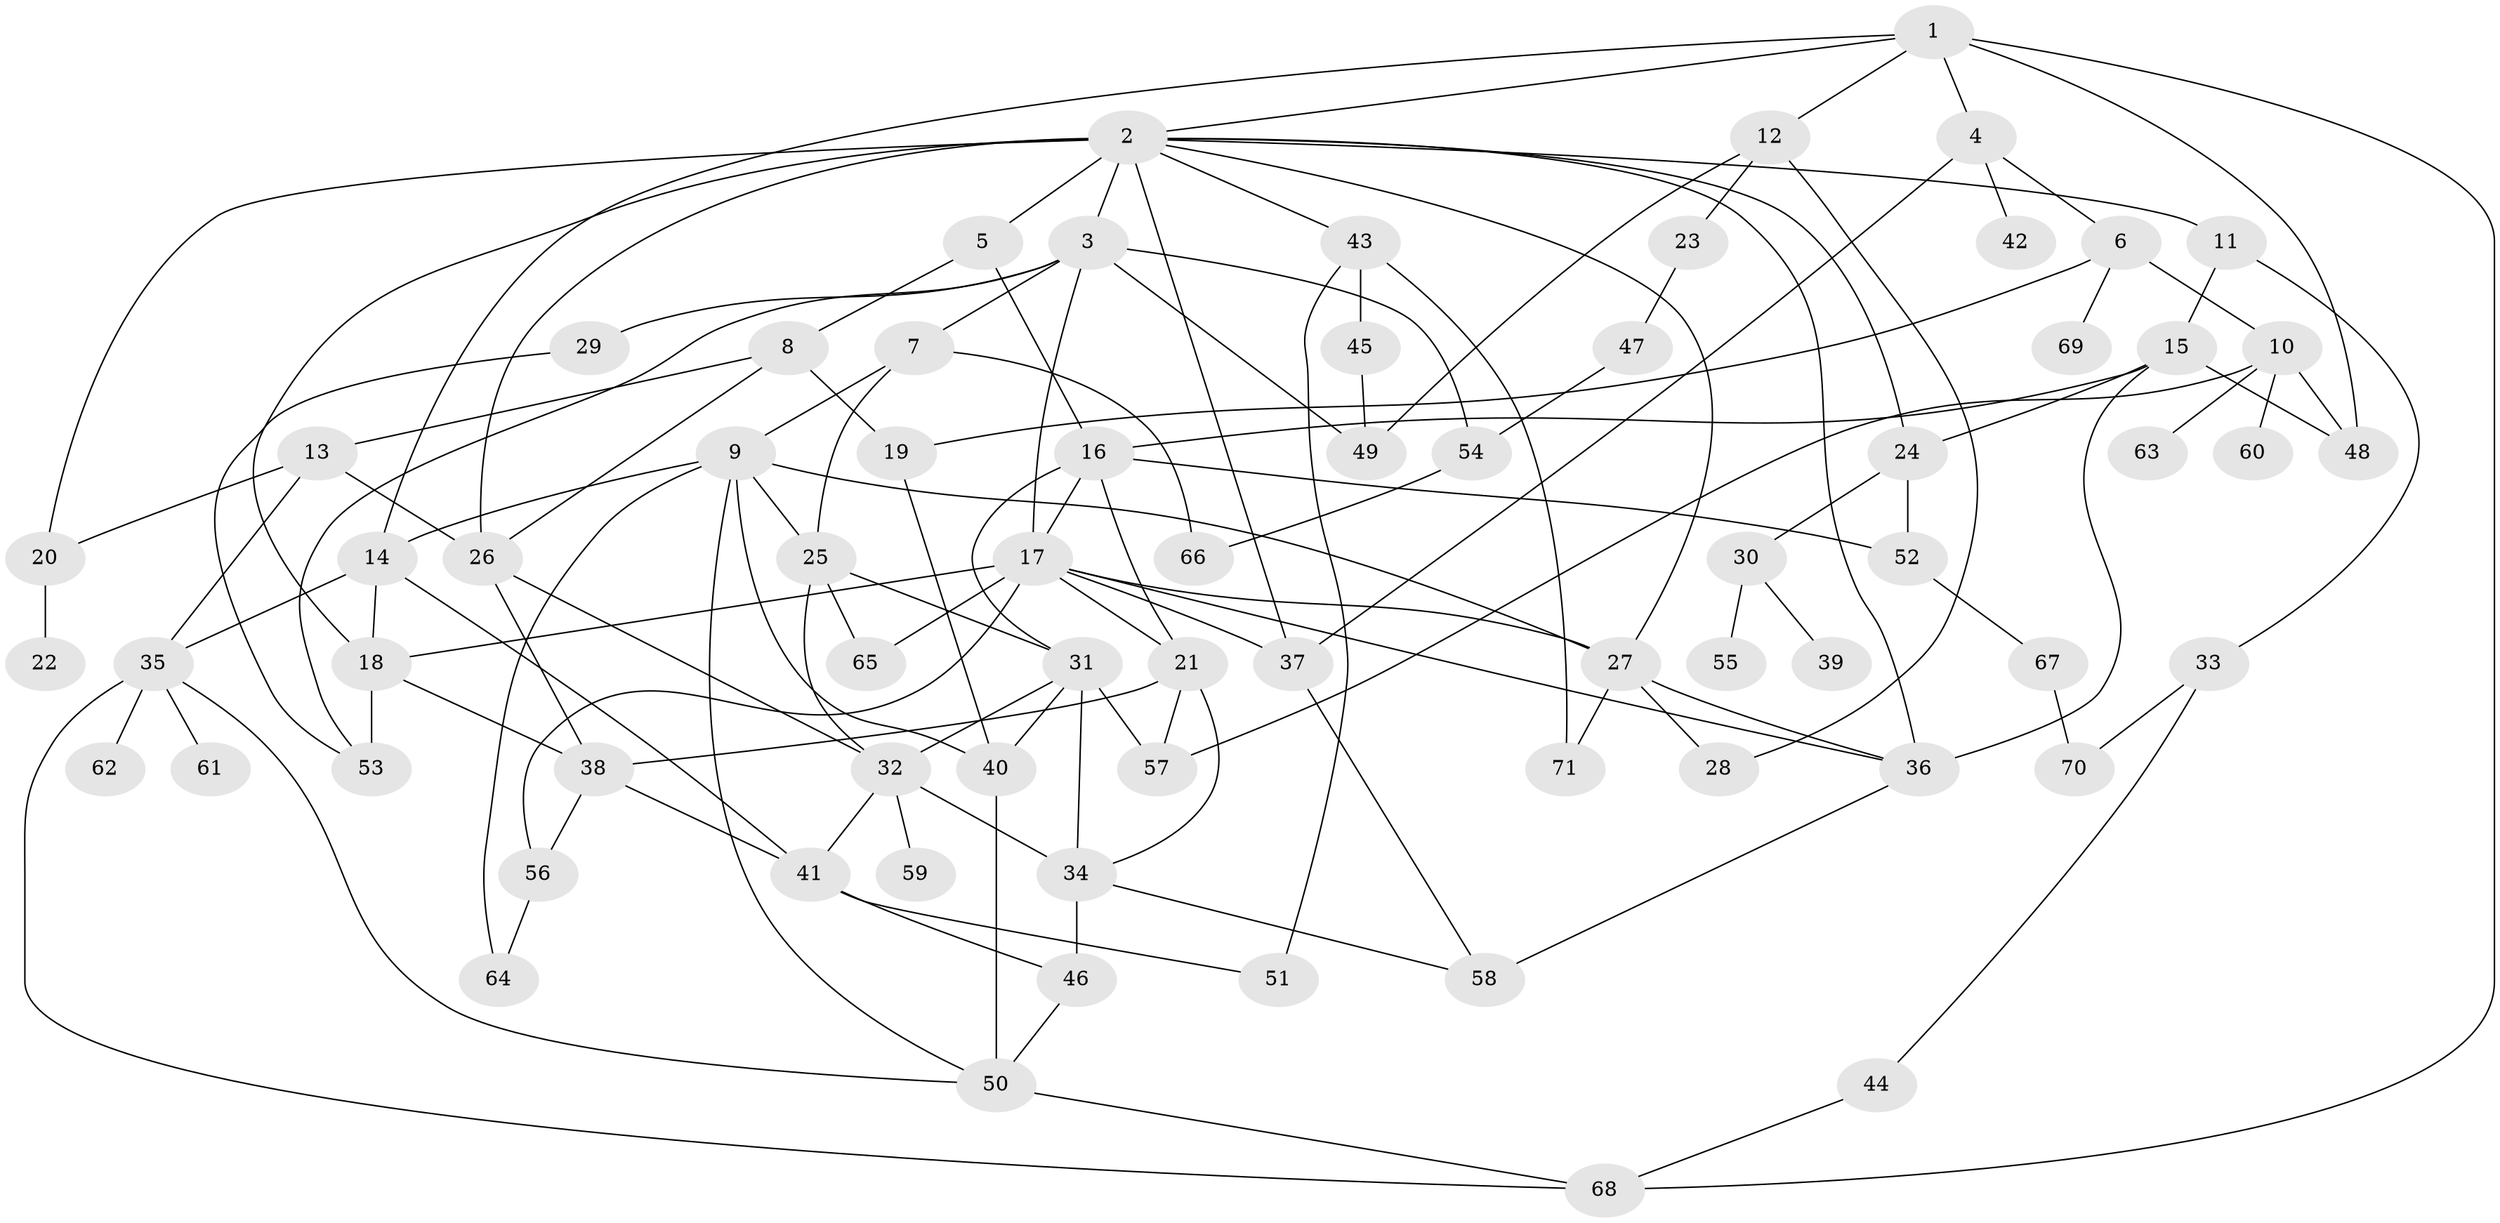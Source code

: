 // original degree distribution, {7: 0.014184397163120567, 6: 0.03546099290780142, 8: 0.014184397163120567, 4: 0.1702127659574468, 5: 0.07801418439716312, 3: 0.24822695035460993, 2: 0.22695035460992907, 1: 0.2127659574468085}
// Generated by graph-tools (version 1.1) at 2025/34/03/09/25 02:34:23]
// undirected, 71 vertices, 128 edges
graph export_dot {
graph [start="1"]
  node [color=gray90,style=filled];
  1;
  2;
  3;
  4;
  5;
  6;
  7;
  8;
  9;
  10;
  11;
  12;
  13;
  14;
  15;
  16;
  17;
  18;
  19;
  20;
  21;
  22;
  23;
  24;
  25;
  26;
  27;
  28;
  29;
  30;
  31;
  32;
  33;
  34;
  35;
  36;
  37;
  38;
  39;
  40;
  41;
  42;
  43;
  44;
  45;
  46;
  47;
  48;
  49;
  50;
  51;
  52;
  53;
  54;
  55;
  56;
  57;
  58;
  59;
  60;
  61;
  62;
  63;
  64;
  65;
  66;
  67;
  68;
  69;
  70;
  71;
  1 -- 2 [weight=1.0];
  1 -- 4 [weight=1.0];
  1 -- 12 [weight=1.0];
  1 -- 14 [weight=1.0];
  1 -- 48 [weight=1.0];
  1 -- 68 [weight=1.0];
  2 -- 3 [weight=1.0];
  2 -- 5 [weight=4.0];
  2 -- 11 [weight=1.0];
  2 -- 18 [weight=1.0];
  2 -- 20 [weight=1.0];
  2 -- 24 [weight=1.0];
  2 -- 26 [weight=1.0];
  2 -- 27 [weight=1.0];
  2 -- 36 [weight=2.0];
  2 -- 37 [weight=1.0];
  2 -- 43 [weight=1.0];
  3 -- 7 [weight=1.0];
  3 -- 17 [weight=1.0];
  3 -- 29 [weight=1.0];
  3 -- 49 [weight=1.0];
  3 -- 53 [weight=1.0];
  3 -- 54 [weight=1.0];
  4 -- 6 [weight=1.0];
  4 -- 37 [weight=1.0];
  4 -- 42 [weight=1.0];
  5 -- 8 [weight=1.0];
  5 -- 16 [weight=1.0];
  6 -- 10 [weight=1.0];
  6 -- 19 [weight=1.0];
  6 -- 69 [weight=1.0];
  7 -- 9 [weight=1.0];
  7 -- 25 [weight=1.0];
  7 -- 66 [weight=1.0];
  8 -- 13 [weight=1.0];
  8 -- 19 [weight=1.0];
  8 -- 26 [weight=1.0];
  9 -- 14 [weight=1.0];
  9 -- 25 [weight=1.0];
  9 -- 27 [weight=1.0];
  9 -- 40 [weight=1.0];
  9 -- 50 [weight=1.0];
  9 -- 64 [weight=1.0];
  10 -- 48 [weight=1.0];
  10 -- 57 [weight=1.0];
  10 -- 60 [weight=1.0];
  10 -- 63 [weight=1.0];
  11 -- 15 [weight=1.0];
  11 -- 33 [weight=1.0];
  12 -- 23 [weight=1.0];
  12 -- 28 [weight=1.0];
  12 -- 49 [weight=1.0];
  13 -- 20 [weight=1.0];
  13 -- 26 [weight=1.0];
  13 -- 35 [weight=1.0];
  14 -- 18 [weight=1.0];
  14 -- 35 [weight=1.0];
  14 -- 41 [weight=1.0];
  15 -- 16 [weight=1.0];
  15 -- 24 [weight=1.0];
  15 -- 36 [weight=1.0];
  15 -- 48 [weight=1.0];
  16 -- 17 [weight=1.0];
  16 -- 21 [weight=1.0];
  16 -- 31 [weight=1.0];
  16 -- 52 [weight=1.0];
  17 -- 18 [weight=1.0];
  17 -- 21 [weight=1.0];
  17 -- 27 [weight=1.0];
  17 -- 36 [weight=1.0];
  17 -- 37 [weight=1.0];
  17 -- 56 [weight=1.0];
  17 -- 65 [weight=1.0];
  18 -- 38 [weight=1.0];
  18 -- 53 [weight=1.0];
  19 -- 40 [weight=1.0];
  20 -- 22 [weight=1.0];
  21 -- 34 [weight=1.0];
  21 -- 38 [weight=1.0];
  21 -- 57 [weight=1.0];
  23 -- 47 [weight=1.0];
  24 -- 30 [weight=1.0];
  24 -- 52 [weight=1.0];
  25 -- 31 [weight=2.0];
  25 -- 32 [weight=2.0];
  25 -- 65 [weight=1.0];
  26 -- 32 [weight=1.0];
  26 -- 38 [weight=1.0];
  27 -- 28 [weight=1.0];
  27 -- 36 [weight=1.0];
  27 -- 71 [weight=1.0];
  29 -- 53 [weight=1.0];
  30 -- 39 [weight=1.0];
  30 -- 55 [weight=1.0];
  31 -- 32 [weight=2.0];
  31 -- 34 [weight=1.0];
  31 -- 40 [weight=1.0];
  31 -- 57 [weight=1.0];
  32 -- 34 [weight=2.0];
  32 -- 41 [weight=1.0];
  32 -- 59 [weight=2.0];
  33 -- 44 [weight=1.0];
  33 -- 70 [weight=1.0];
  34 -- 46 [weight=1.0];
  34 -- 58 [weight=1.0];
  35 -- 50 [weight=1.0];
  35 -- 61 [weight=1.0];
  35 -- 62 [weight=1.0];
  35 -- 68 [weight=1.0];
  36 -- 58 [weight=1.0];
  37 -- 58 [weight=1.0];
  38 -- 41 [weight=1.0];
  38 -- 56 [weight=1.0];
  40 -- 50 [weight=1.0];
  41 -- 46 [weight=2.0];
  41 -- 51 [weight=1.0];
  43 -- 45 [weight=1.0];
  43 -- 51 [weight=1.0];
  43 -- 71 [weight=2.0];
  44 -- 68 [weight=1.0];
  45 -- 49 [weight=1.0];
  46 -- 50 [weight=1.0];
  47 -- 54 [weight=1.0];
  50 -- 68 [weight=1.0];
  52 -- 67 [weight=1.0];
  54 -- 66 [weight=1.0];
  56 -- 64 [weight=1.0];
  67 -- 70 [weight=1.0];
}
